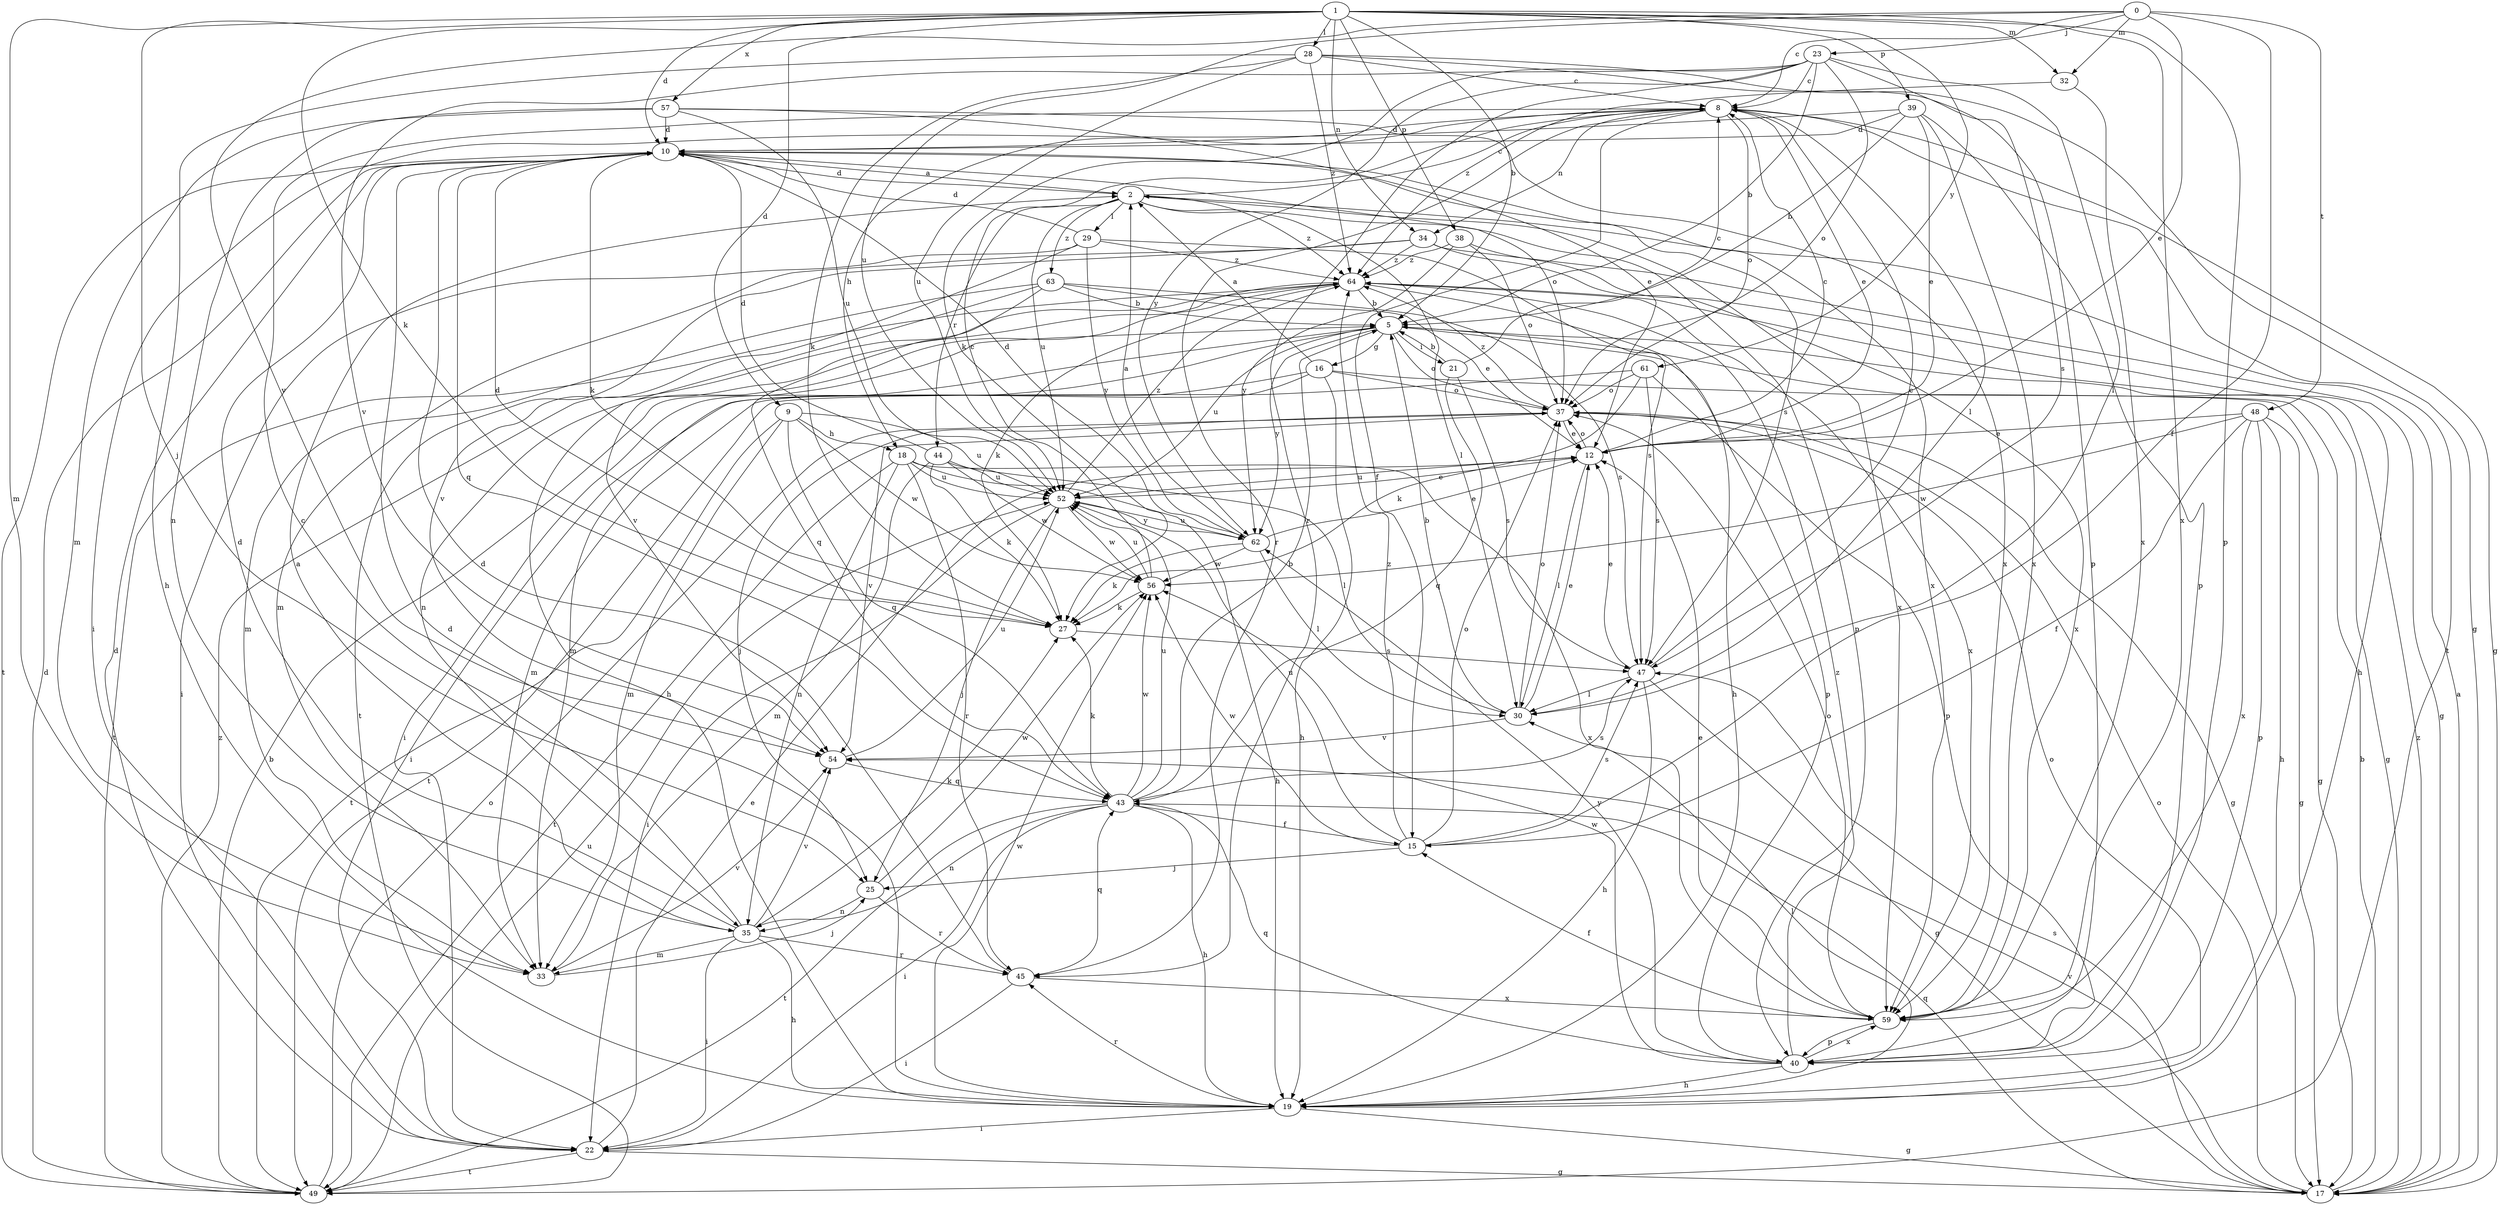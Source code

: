 strict digraph  {
0;
1;
2;
5;
8;
9;
10;
12;
15;
16;
17;
18;
19;
21;
22;
23;
25;
27;
28;
29;
30;
32;
33;
34;
35;
37;
38;
39;
40;
43;
44;
45;
47;
48;
49;
52;
54;
56;
57;
59;
61;
62;
63;
64;
0 -> 8  [label=c];
0 -> 12  [label=e];
0 -> 15  [label=f];
0 -> 23  [label=j];
0 -> 32  [label=m];
0 -> 48  [label=t];
0 -> 52  [label=u];
0 -> 54  [label=v];
1 -> 5  [label=b];
1 -> 9  [label=d];
1 -> 10  [label=d];
1 -> 25  [label=j];
1 -> 27  [label=k];
1 -> 28  [label=l];
1 -> 32  [label=m];
1 -> 33  [label=m];
1 -> 34  [label=n];
1 -> 38  [label=p];
1 -> 39  [label=p];
1 -> 40  [label=p];
1 -> 57  [label=x];
1 -> 59  [label=x];
1 -> 61  [label=y];
2 -> 8  [label=c];
2 -> 10  [label=d];
2 -> 29  [label=l];
2 -> 30  [label=l];
2 -> 40  [label=p];
2 -> 44  [label=r];
2 -> 52  [label=u];
2 -> 59  [label=x];
2 -> 63  [label=z];
2 -> 64  [label=z];
5 -> 16  [label=g];
5 -> 17  [label=g];
5 -> 21  [label=i];
5 -> 22  [label=i];
5 -> 33  [label=m];
5 -> 37  [label=o];
5 -> 40  [label=p];
5 -> 52  [label=u];
5 -> 62  [label=y];
8 -> 10  [label=d];
8 -> 12  [label=e];
8 -> 15  [label=f];
8 -> 17  [label=g];
8 -> 18  [label=h];
8 -> 30  [label=l];
8 -> 34  [label=n];
8 -> 37  [label=o];
8 -> 45  [label=r];
8 -> 49  [label=t];
9 -> 18  [label=h];
9 -> 33  [label=m];
9 -> 43  [label=q];
9 -> 49  [label=t];
9 -> 52  [label=u];
9 -> 56  [label=w];
10 -> 2  [label=a];
10 -> 27  [label=k];
10 -> 37  [label=o];
10 -> 43  [label=q];
10 -> 47  [label=s];
10 -> 49  [label=t];
10 -> 59  [label=x];
12 -> 8  [label=c];
12 -> 30  [label=l];
12 -> 37  [label=o];
12 -> 52  [label=u];
15 -> 25  [label=j];
15 -> 37  [label=o];
15 -> 47  [label=s];
15 -> 52  [label=u];
15 -> 56  [label=w];
15 -> 64  [label=z];
16 -> 2  [label=a];
16 -> 17  [label=g];
16 -> 19  [label=h];
16 -> 22  [label=i];
16 -> 33  [label=m];
16 -> 37  [label=o];
17 -> 2  [label=a];
17 -> 5  [label=b];
17 -> 37  [label=o];
17 -> 43  [label=q];
17 -> 47  [label=s];
17 -> 54  [label=v];
17 -> 64  [label=z];
18 -> 19  [label=h];
18 -> 35  [label=n];
18 -> 45  [label=r];
18 -> 49  [label=t];
18 -> 52  [label=u];
18 -> 59  [label=x];
19 -> 10  [label=d];
19 -> 17  [label=g];
19 -> 22  [label=i];
19 -> 30  [label=l];
19 -> 37  [label=o];
19 -> 45  [label=r];
19 -> 56  [label=w];
21 -> 5  [label=b];
21 -> 8  [label=c];
21 -> 43  [label=q];
21 -> 47  [label=s];
22 -> 10  [label=d];
22 -> 12  [label=e];
22 -> 17  [label=g];
22 -> 49  [label=t];
23 -> 5  [label=b];
23 -> 8  [label=c];
23 -> 27  [label=k];
23 -> 30  [label=l];
23 -> 37  [label=o];
23 -> 45  [label=r];
23 -> 47  [label=s];
23 -> 54  [label=v];
23 -> 62  [label=y];
25 -> 35  [label=n];
25 -> 45  [label=r];
25 -> 56  [label=w];
27 -> 10  [label=d];
27 -> 47  [label=s];
28 -> 8  [label=c];
28 -> 17  [label=g];
28 -> 19  [label=h];
28 -> 27  [label=k];
28 -> 40  [label=p];
28 -> 52  [label=u];
28 -> 64  [label=z];
29 -> 10  [label=d];
29 -> 22  [label=i];
29 -> 47  [label=s];
29 -> 54  [label=v];
29 -> 62  [label=y];
29 -> 64  [label=z];
30 -> 5  [label=b];
30 -> 12  [label=e];
30 -> 37  [label=o];
30 -> 54  [label=v];
32 -> 59  [label=x];
32 -> 64  [label=z];
33 -> 25  [label=j];
33 -> 54  [label=v];
34 -> 17  [label=g];
34 -> 33  [label=m];
34 -> 49  [label=t];
34 -> 59  [label=x];
34 -> 64  [label=z];
35 -> 2  [label=a];
35 -> 8  [label=c];
35 -> 10  [label=d];
35 -> 19  [label=h];
35 -> 22  [label=i];
35 -> 27  [label=k];
35 -> 33  [label=m];
35 -> 45  [label=r];
35 -> 54  [label=v];
37 -> 12  [label=e];
37 -> 17  [label=g];
37 -> 25  [label=j];
37 -> 54  [label=v];
37 -> 64  [label=z];
38 -> 19  [label=h];
38 -> 37  [label=o];
38 -> 62  [label=y];
38 -> 64  [label=z];
39 -> 5  [label=b];
39 -> 10  [label=d];
39 -> 12  [label=e];
39 -> 22  [label=i];
39 -> 40  [label=p];
39 -> 59  [label=x];
40 -> 19  [label=h];
40 -> 43  [label=q];
40 -> 56  [label=w];
40 -> 59  [label=x];
40 -> 62  [label=y];
40 -> 64  [label=z];
43 -> 5  [label=b];
43 -> 15  [label=f];
43 -> 19  [label=h];
43 -> 22  [label=i];
43 -> 27  [label=k];
43 -> 35  [label=n];
43 -> 47  [label=s];
43 -> 49  [label=t];
43 -> 52  [label=u];
43 -> 56  [label=w];
44 -> 10  [label=d];
44 -> 27  [label=k];
44 -> 30  [label=l];
44 -> 33  [label=m];
44 -> 52  [label=u];
44 -> 56  [label=w];
45 -> 10  [label=d];
45 -> 22  [label=i];
45 -> 43  [label=q];
45 -> 59  [label=x];
47 -> 8  [label=c];
47 -> 12  [label=e];
47 -> 17  [label=g];
47 -> 19  [label=h];
47 -> 30  [label=l];
48 -> 12  [label=e];
48 -> 15  [label=f];
48 -> 17  [label=g];
48 -> 19  [label=h];
48 -> 40  [label=p];
48 -> 56  [label=w];
48 -> 59  [label=x];
49 -> 5  [label=b];
49 -> 10  [label=d];
49 -> 37  [label=o];
49 -> 52  [label=u];
49 -> 64  [label=z];
52 -> 12  [label=e];
52 -> 22  [label=i];
52 -> 25  [label=j];
52 -> 56  [label=w];
52 -> 62  [label=y];
52 -> 64  [label=z];
54 -> 43  [label=q];
54 -> 52  [label=u];
56 -> 8  [label=c];
56 -> 27  [label=k];
56 -> 52  [label=u];
57 -> 10  [label=d];
57 -> 12  [label=e];
57 -> 33  [label=m];
57 -> 35  [label=n];
57 -> 52  [label=u];
57 -> 59  [label=x];
59 -> 12  [label=e];
59 -> 15  [label=f];
59 -> 37  [label=o];
59 -> 40  [label=p];
61 -> 27  [label=k];
61 -> 37  [label=o];
61 -> 40  [label=p];
61 -> 47  [label=s];
61 -> 49  [label=t];
62 -> 2  [label=a];
62 -> 10  [label=d];
62 -> 12  [label=e];
62 -> 27  [label=k];
62 -> 30  [label=l];
62 -> 52  [label=u];
62 -> 56  [label=w];
63 -> 5  [label=b];
63 -> 12  [label=e];
63 -> 19  [label=h];
63 -> 33  [label=m];
63 -> 43  [label=q];
63 -> 47  [label=s];
64 -> 5  [label=b];
64 -> 19  [label=h];
64 -> 27  [label=k];
64 -> 35  [label=n];
64 -> 49  [label=t];
64 -> 54  [label=v];
64 -> 59  [label=x];
}

